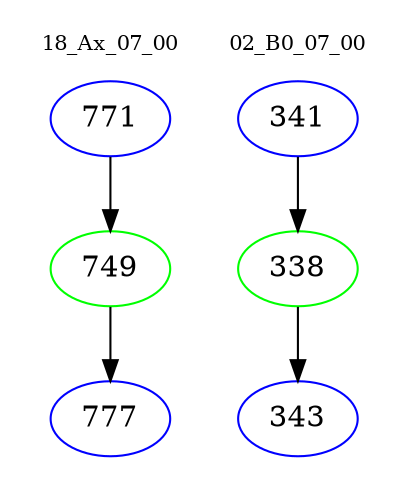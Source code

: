 digraph{
subgraph cluster_0 {
color = white
label = "18_Ax_07_00";
fontsize=10;
T0_771 [label="771", color="blue"]
T0_771 -> T0_749 [color="black"]
T0_749 [label="749", color="green"]
T0_749 -> T0_777 [color="black"]
T0_777 [label="777", color="blue"]
}
subgraph cluster_1 {
color = white
label = "02_B0_07_00";
fontsize=10;
T1_341 [label="341", color="blue"]
T1_341 -> T1_338 [color="black"]
T1_338 [label="338", color="green"]
T1_338 -> T1_343 [color="black"]
T1_343 [label="343", color="blue"]
}
}
